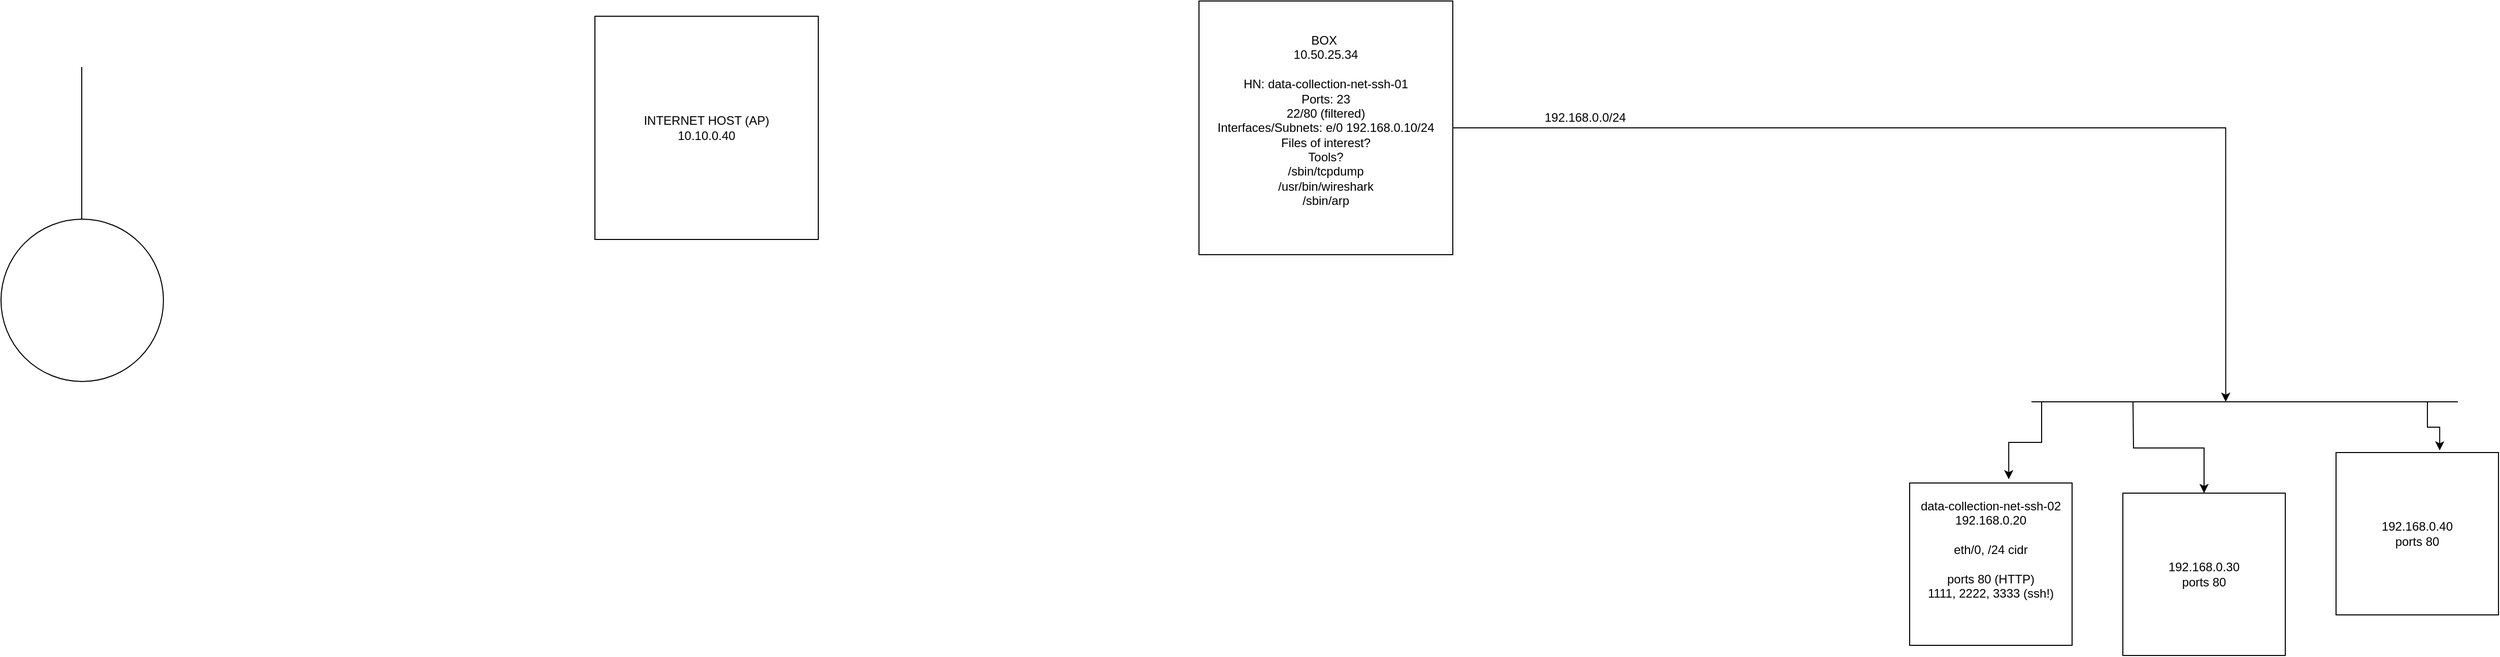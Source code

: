 <mxfile version="17.4.4" type="github">
  <diagram id="18NJt1Q2IvKMd64_qgTL" name="Page-1">
    <mxGraphModel dx="1990" dy="596" grid="1" gridSize="10" guides="1" tooltips="1" connect="1" arrows="1" fold="1" page="0" pageScale="1" pageWidth="850" pageHeight="1100" math="0" shadow="0">
      <root>
        <mxCell id="0" />
        <mxCell id="1" parent="0" />
        <mxCell id="WmiCkMkFAD6RmXrSHDJs-1" value="INTERNET HOST (AP)&lt;br&gt;10.10.0.40" style="whiteSpace=wrap;html=1;aspect=fixed;" parent="1" vertex="1">
          <mxGeometry x="315" y="320" width="220" height="220" as="geometry" />
        </mxCell>
        <mxCell id="WmiCkMkFAD6RmXrSHDJs-5" value="" style="ellipse;whiteSpace=wrap;html=1;aspect=fixed;" parent="1" vertex="1">
          <mxGeometry x="-270" y="520" width="160" height="160" as="geometry" />
        </mxCell>
        <mxCell id="WmiCkMkFAD6RmXrSHDJs-6" value="" style="endArrow=none;html=1;rounded=0;strokeWidth=1;" parent="1" edge="1">
          <mxGeometry width="50" height="50" relative="1" as="geometry">
            <mxPoint x="-190.48" y="520" as="sourcePoint" />
            <mxPoint x="-190.48" y="370" as="targetPoint" />
          </mxGeometry>
        </mxCell>
        <mxCell id="Wnjq3j1GEBQUnEVy3QuM-1" style="edgeStyle=orthogonalEdgeStyle;rounded=0;orthogonalLoop=1;jettySize=auto;html=1;" edge="1" parent="1" source="zMr2XmRBRcxp14O6AmG5-1">
          <mxGeometry relative="1" as="geometry">
            <mxPoint x="1921.347" y="700" as="targetPoint" />
            <Array as="points">
              <mxPoint x="1921" y="430" />
            </Array>
          </mxGeometry>
        </mxCell>
        <mxCell id="zMr2XmRBRcxp14O6AmG5-1" value="BOX&amp;nbsp;&lt;br&gt;10.50.25.34&lt;br&gt;&lt;br&gt;HN:&amp;nbsp;data-collection-net-ssh-01&lt;br&gt;Ports: 23&lt;br&gt;22/80 (filtered)&lt;br&gt;Interfaces/Subnets: e/0 192.168.0.10/24&lt;br&gt;Files of interest?&lt;br&gt;Tools?&lt;br&gt;&lt;div&gt;/sbin/tcpdump&lt;/div&gt;&lt;div&gt;/usr/bin/wireshark&lt;/div&gt;&lt;div&gt;/sbin/arp&lt;/div&gt;&lt;div&gt;&lt;br&gt;&lt;/div&gt;" style="whiteSpace=wrap;html=1;aspect=fixed;" parent="1" vertex="1">
          <mxGeometry x="910" y="305" width="250" height="250" as="geometry" />
        </mxCell>
        <mxCell id="Wnjq3j1GEBQUnEVy3QuM-3" value="data-collection-net-ssh-02&lt;br&gt;192.168.0.20&lt;br&gt;&lt;br&gt;eth/0, /24 cidr&lt;br&gt;&lt;br&gt;ports 80 (HTTP)&lt;br&gt;1111, 2222, 3333 (ssh!)&lt;br&gt;&lt;br&gt;&lt;br&gt;" style="whiteSpace=wrap;html=1;aspect=fixed;" vertex="1" parent="1">
          <mxGeometry x="1610" y="780" width="160" height="160" as="geometry" />
        </mxCell>
        <mxCell id="Wnjq3j1GEBQUnEVy3QuM-4" value="192.168.0.30&lt;br&gt;ports 80" style="whiteSpace=wrap;html=1;aspect=fixed;" vertex="1" parent="1">
          <mxGeometry x="1820" y="790" width="160" height="160" as="geometry" />
        </mxCell>
        <mxCell id="Wnjq3j1GEBQUnEVy3QuM-5" value="192.168.0.40&lt;br&gt;ports 80" style="whiteSpace=wrap;html=1;aspect=fixed;" vertex="1" parent="1">
          <mxGeometry x="2030" y="750" width="160" height="160" as="geometry" />
        </mxCell>
        <mxCell id="Wnjq3j1GEBQUnEVy3QuM-12" style="edgeStyle=orthogonalEdgeStyle;rounded=0;orthogonalLoop=1;jettySize=auto;html=1;entryX=0.61;entryY=-0.023;entryDx=0;entryDy=0;entryPerimeter=0;" edge="1" parent="1" target="Wnjq3j1GEBQUnEVy3QuM-3">
          <mxGeometry relative="1" as="geometry">
            <mxPoint x="1740" y="700" as="sourcePoint" />
            <Array as="points">
              <mxPoint x="1740" y="740" />
              <mxPoint x="1708" y="740" />
            </Array>
          </mxGeometry>
        </mxCell>
        <mxCell id="Wnjq3j1GEBQUnEVy3QuM-13" style="edgeStyle=orthogonalEdgeStyle;rounded=0;orthogonalLoop=1;jettySize=auto;html=1;" edge="1" parent="1" target="Wnjq3j1GEBQUnEVy3QuM-4">
          <mxGeometry relative="1" as="geometry">
            <mxPoint x="1830" y="700" as="sourcePoint" />
          </mxGeometry>
        </mxCell>
        <mxCell id="Wnjq3j1GEBQUnEVy3QuM-15" style="edgeStyle=orthogonalEdgeStyle;rounded=0;orthogonalLoop=1;jettySize=auto;html=1;entryX=0.638;entryY=-0.013;entryDx=0;entryDy=0;entryPerimeter=0;" edge="1" parent="1" target="Wnjq3j1GEBQUnEVy3QuM-5">
          <mxGeometry relative="1" as="geometry">
            <mxPoint x="2120" y="700" as="sourcePoint" />
            <Array as="points">
              <mxPoint x="2120" y="725" />
              <mxPoint x="2132" y="725" />
            </Array>
          </mxGeometry>
        </mxCell>
        <mxCell id="Wnjq3j1GEBQUnEVy3QuM-16" value="" style="endArrow=none;html=1;rounded=0;" edge="1" parent="1">
          <mxGeometry width="50" height="50" relative="1" as="geometry">
            <mxPoint x="1730" y="700" as="sourcePoint" />
            <mxPoint x="2150" y="700" as="targetPoint" />
          </mxGeometry>
        </mxCell>
        <mxCell id="Wnjq3j1GEBQUnEVy3QuM-17" value="192.168.0.0/24" style="text;html=1;align=center;verticalAlign=middle;resizable=0;points=[];autosize=1;strokeColor=none;fillColor=none;" vertex="1" parent="1">
          <mxGeometry x="1240" y="410" width="100" height="20" as="geometry" />
        </mxCell>
      </root>
    </mxGraphModel>
  </diagram>
</mxfile>
